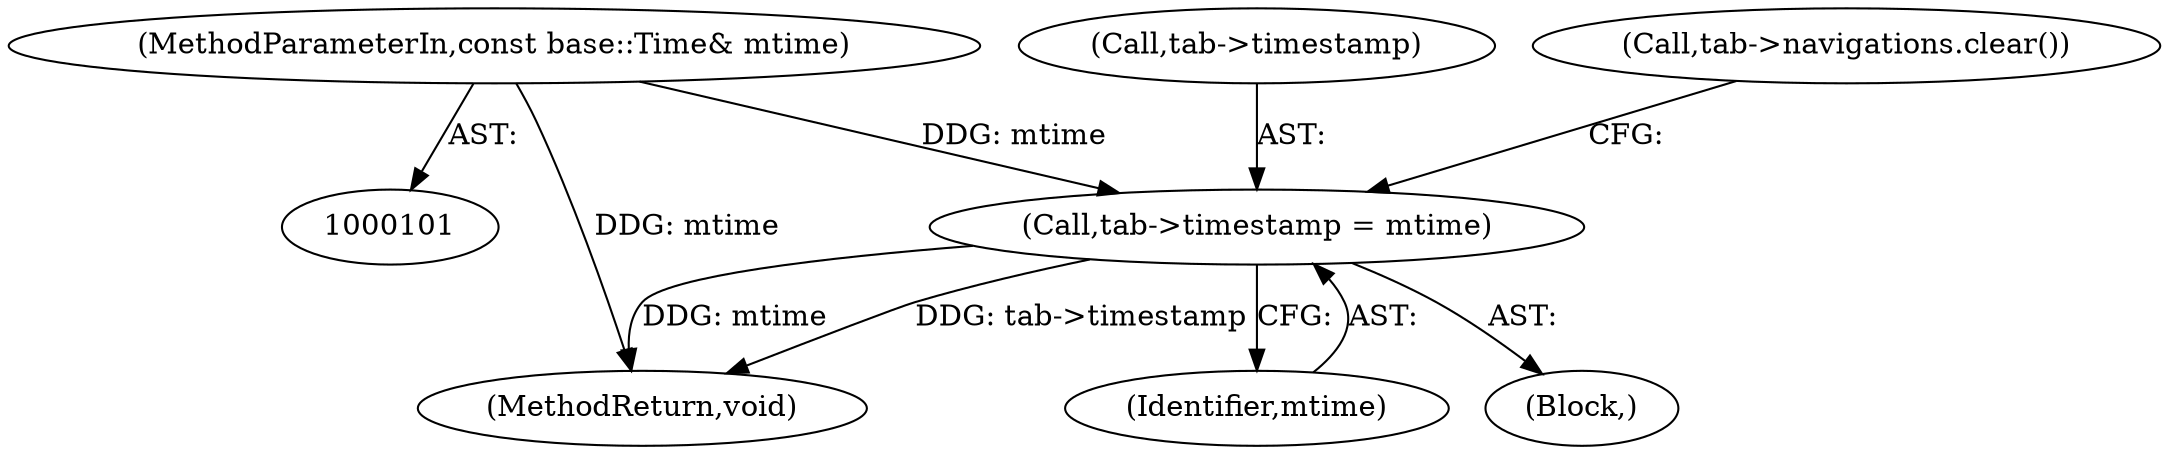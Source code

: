 digraph "1_Chrome_19190765882e272a6a2162c89acdb29110f7e3cf_9@del" {
"1000142" [label="(Call,tab->timestamp = mtime)"];
"1000103" [label="(MethodParameterIn,const base::Time& mtime)"];
"1000166" [label="(MethodReturn,void)"];
"1000146" [label="(Identifier,mtime)"];
"1000103" [label="(MethodParameterIn,const base::Time& mtime)"];
"1000142" [label="(Call,tab->timestamp = mtime)"];
"1000143" [label="(Call,tab->timestamp)"];
"1000105" [label="(Block,)"];
"1000147" [label="(Call,tab->navigations.clear())"];
"1000142" -> "1000105"  [label="AST: "];
"1000142" -> "1000146"  [label="CFG: "];
"1000143" -> "1000142"  [label="AST: "];
"1000146" -> "1000142"  [label="AST: "];
"1000147" -> "1000142"  [label="CFG: "];
"1000142" -> "1000166"  [label="DDG: tab->timestamp"];
"1000142" -> "1000166"  [label="DDG: mtime"];
"1000103" -> "1000142"  [label="DDG: mtime"];
"1000103" -> "1000101"  [label="AST: "];
"1000103" -> "1000166"  [label="DDG: mtime"];
}

